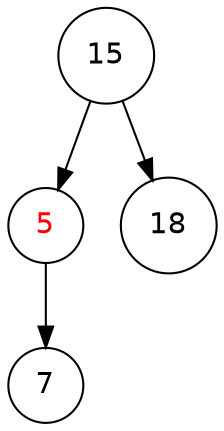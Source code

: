 digraph BinaryTree {
    node [shape=circle, fontname=Helvetica];

    5 [fontcolor=red]; // 着重表示节点10，并改变字体颜色
    15 -> 18;
    15 -> 5;
    5 -> 7;

}